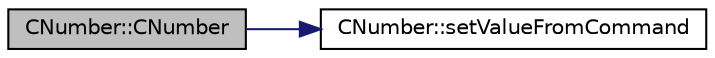 digraph "CNumber::CNumber"
{
  edge [fontname="Helvetica",fontsize="10",labelfontname="Helvetica",labelfontsize="10"];
  node [fontname="Helvetica",fontsize="10",shape=record];
  rankdir="LR";
  Node1 [label="CNumber::CNumber",height=0.2,width=0.4,color="black", fillcolor="grey75", style="filled", fontcolor="black"];
  Node1 -> Node2 [color="midnightblue",fontsize="10",style="solid",fontname="Helvetica"];
  Node2 [label="CNumber::setValueFromCommand",height=0.2,width=0.4,color="black", fillcolor="white", style="filled",URL="$classCNumber.html#a1c95a6ab90166d20074897b8d5fc3ebc"];
}
